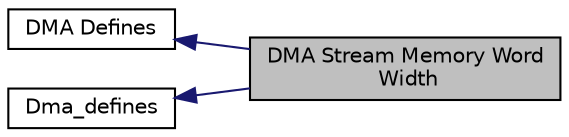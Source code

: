 digraph "DMA Stream Memory Word Width"
{
  edge [fontname="Helvetica",fontsize="10",labelfontname="Helvetica",labelfontsize="10"];
  node [fontname="Helvetica",fontsize="10",shape=record];
  rankdir=LR;
  Node0 [label="DMA Stream Memory Word\l Width",height=0.2,width=0.4,color="black", fillcolor="grey75", style="filled" fontcolor="black"];
  Node2 [label="DMA Defines",height=0.2,width=0.4,color="black", fillcolor="white", style="filled",URL="$group__STM32F4xx__dma__defines.html",tooltip="Defined Constants and Types for the STM32F4xx DMA Controller."];
  Node1 [label="Dma_defines",height=0.2,width=0.4,color="black", fillcolor="white", style="filled",URL="$group__dma__defines.html"];
  Node1->Node0 [shape=plaintext, color="midnightblue", dir="back", style="solid"];
  Node2->Node0 [shape=plaintext, color="midnightblue", dir="back", style="solid"];
}
